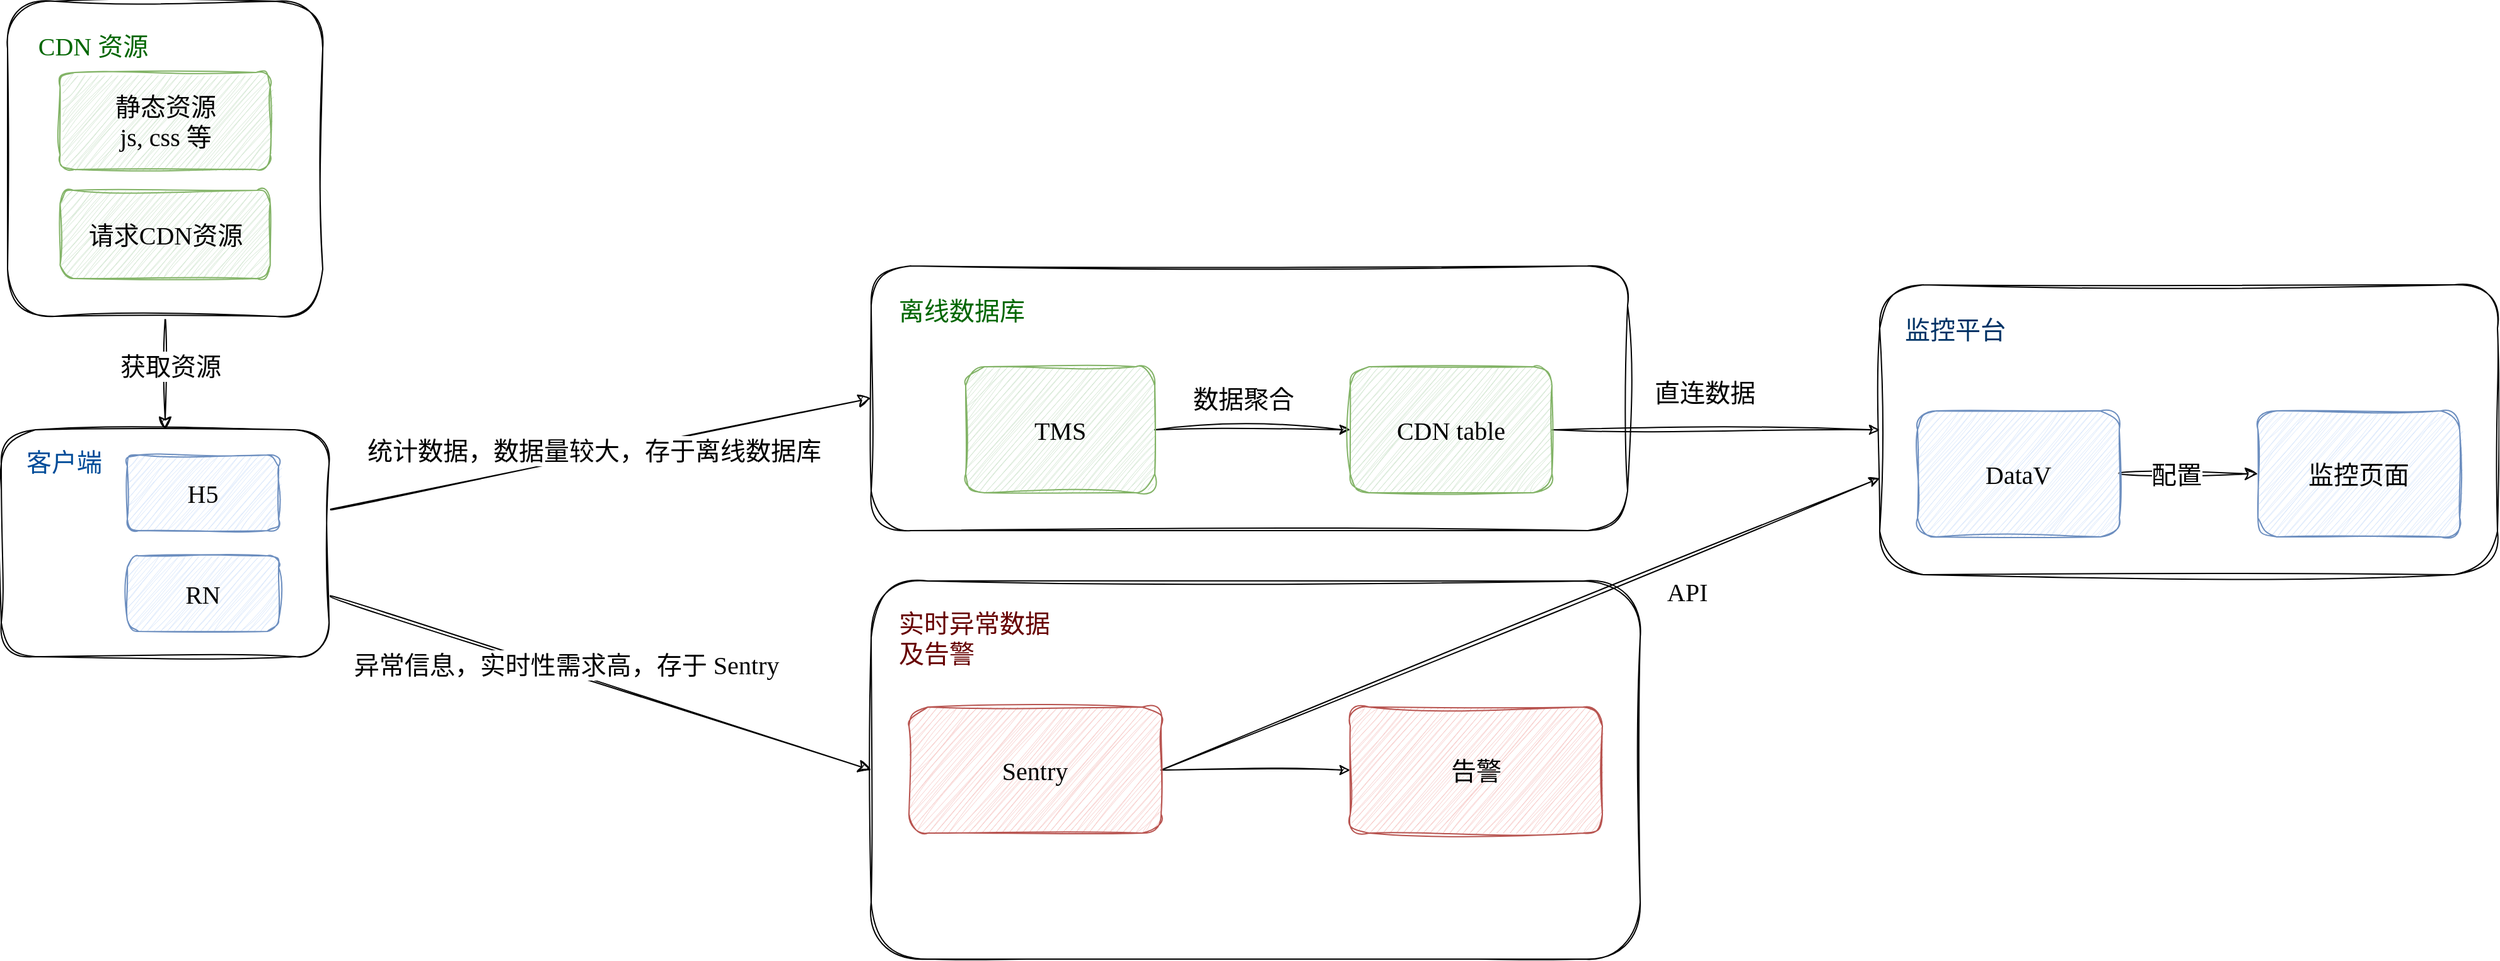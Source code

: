 <mxfile version="21.0.2" type="github">
  <diagram name="第 1 页" id="mGDf0H0guzBJvkDngGa7">
    <mxGraphModel dx="2293" dy="1100" grid="1" gridSize="10" guides="1" tooltips="1" connect="1" arrows="1" fold="1" page="0" pageScale="1" pageWidth="827" pageHeight="1169" background="#ffffff" math="0" shadow="0">
      <root>
        <object label="" id="0">
          <mxCell />
        </object>
        <mxCell id="1" parent="0" />
        <mxCell id="-BesYFr7pBX7MO36q5rS-11" value="" style="rounded=1;whiteSpace=wrap;html=1;sketch=1;hachureGap=4;jiggle=2;curveFitting=1;fontFamily=手札体-简;fontSize=20;" vertex="1" parent="1">
          <mxGeometry x="470" y="670" width="610" height="300" as="geometry" />
        </mxCell>
        <mxCell id="5uPQ4tD7ypeLquIKcewm-52" value="" style="rounded=1;whiteSpace=wrap;html=1;sketch=1;hachureGap=4;jiggle=2;curveFitting=1;fontFamily=手札体-简;fontSize=20;" parent="1" vertex="1">
          <mxGeometry x="1270" y="435" width="490" height="230" as="geometry" />
        </mxCell>
        <mxCell id="5uPQ4tD7ypeLquIKcewm-44" value="" style="rounded=1;whiteSpace=wrap;html=1;sketch=1;hachureGap=4;jiggle=2;curveFitting=1;fontFamily=手札体-简;fontSize=20;" parent="1" vertex="1">
          <mxGeometry x="470" y="420" width="600" height="210" as="geometry" />
        </mxCell>
        <mxCell id="5uPQ4tD7ypeLquIKcewm-35" value="" style="edgeStyle=none;curved=1;rounded=0;sketch=1;hachureGap=4;jiggle=2;curveFitting=1;orthogonalLoop=1;jettySize=auto;html=1;fontFamily=手札体-简;fontSize=16;startSize=8;endSize=8;entryX=0;entryY=0.5;entryDx=0;entryDy=0;" parent="1" source="5uPQ4tD7ypeLquIKcewm-30" target="5uPQ4tD7ypeLquIKcewm-44" edge="1">
          <mxGeometry relative="1" as="geometry" />
        </mxCell>
        <mxCell id="5uPQ4tD7ypeLquIKcewm-40" value="统计数据，数据量较大，存于离线数据库" style="edgeLabel;html=1;align=center;verticalAlign=middle;resizable=0;points=[];fontSize=20;fontFamily=手札体-简;" parent="5uPQ4tD7ypeLquIKcewm-35" vertex="1" connectable="0">
          <mxGeometry x="0.047" relative="1" as="geometry">
            <mxPoint x="-16" y="-1" as="offset" />
          </mxGeometry>
        </mxCell>
        <mxCell id="5uPQ4tD7ypeLquIKcewm-38" value="" style="edgeStyle=none;curved=1;rounded=0;sketch=1;hachureGap=4;jiggle=2;curveFitting=1;orthogonalLoop=1;jettySize=auto;html=1;fontFamily=手札体-简;fontSize=16;startSize=8;endSize=8;entryX=0;entryY=0.5;entryDx=0;entryDy=0;" parent="1" source="5uPQ4tD7ypeLquIKcewm-30" target="-BesYFr7pBX7MO36q5rS-11" edge="1">
          <mxGeometry relative="1" as="geometry" />
        </mxCell>
        <mxCell id="5uPQ4tD7ypeLquIKcewm-41" value="异常信息，实时性需求高，存于 Sentry" style="edgeLabel;html=1;align=center;verticalAlign=middle;resizable=0;points=[];fontSize=20;fontFamily=手札体-简;" parent="5uPQ4tD7ypeLquIKcewm-38" vertex="1" connectable="0">
          <mxGeometry x="-0.187" y="2" relative="1" as="geometry">
            <mxPoint x="12" as="offset" />
          </mxGeometry>
        </mxCell>
        <mxCell id="5uPQ4tD7ypeLquIKcewm-30" value="" style="rounded=1;whiteSpace=wrap;html=1;sketch=1;hachureGap=4;jiggle=2;curveFitting=1;fontFamily=手札体-简;fontSize=20;" parent="1" vertex="1">
          <mxGeometry x="-219.99" y="550" width="260" height="180" as="geometry" />
        </mxCell>
        <mxCell id="5uPQ4tD7ypeLquIKcewm-33" style="edgeStyle=none;curved=1;rounded=0;sketch=1;hachureGap=4;jiggle=2;curveFitting=1;orthogonalLoop=1;jettySize=auto;html=1;exitX=0.5;exitY=1;exitDx=0;exitDy=0;entryX=0.5;entryY=0;entryDx=0;entryDy=0;fontFamily=手札体-简;fontSize=16;startSize=8;endSize=8;" parent="1" source="5uPQ4tD7ypeLquIKcewm-16" target="5uPQ4tD7ypeLquIKcewm-30" edge="1">
          <mxGeometry relative="1" as="geometry" />
        </mxCell>
        <mxCell id="5uPQ4tD7ypeLquIKcewm-39" value="获取资源" style="edgeLabel;html=1;align=center;verticalAlign=middle;resizable=0;points=[];fontSize=20;fontFamily=手札体-简;" parent="5uPQ4tD7ypeLquIKcewm-33" vertex="1" connectable="0">
          <mxGeometry x="-0.133" y="4" relative="1" as="geometry">
            <mxPoint as="offset" />
          </mxGeometry>
        </mxCell>
        <mxCell id="5uPQ4tD7ypeLquIKcewm-16" value="" style="rounded=1;whiteSpace=wrap;html=1;sketch=1;hachureGap=4;jiggle=2;curveFitting=1;fontFamily=手札体-简;fontSize=20;" parent="1" vertex="1">
          <mxGeometry x="-215" y="210" width="250" height="250" as="geometry" />
        </mxCell>
        <mxCell id="5uPQ4tD7ypeLquIKcewm-7" value="H5" style="rounded=1;whiteSpace=wrap;html=1;sketch=1;hachureGap=4;jiggle=2;curveFitting=1;fontFamily=手札体-简;fontSize=20;fillColor=#dae8fc;strokeColor=#6c8ebf;" parent="1" vertex="1">
          <mxGeometry x="-120" y="570" width="120" height="60" as="geometry" />
        </mxCell>
        <mxCell id="5uPQ4tD7ypeLquIKcewm-12" value="RN" style="rounded=1;whiteSpace=wrap;html=1;sketch=1;hachureGap=4;jiggle=2;curveFitting=1;fontFamily=手札体-简;fontSize=20;fillColor=#dae8fc;strokeColor=#6c8ebf;" parent="1" vertex="1">
          <mxGeometry x="-120" y="650" width="120" height="60" as="geometry" />
        </mxCell>
        <mxCell id="5uPQ4tD7ypeLquIKcewm-10" value="请求CDN资源" style="rounded=1;whiteSpace=wrap;html=1;sketch=1;hachureGap=4;jiggle=2;curveFitting=1;fontFamily=手札体-简;fontSize=20;fillColor=#d5e8d4;strokeColor=#82b366;" parent="1" vertex="1">
          <mxGeometry x="-173.33" y="360" width="166.67" height="70" as="geometry" />
        </mxCell>
        <mxCell id="5uPQ4tD7ypeLquIKcewm-8" value="静态资源&lt;br&gt;js, css 等" style="rounded=1;whiteSpace=wrap;html=1;sketch=1;hachureGap=4;jiggle=2;curveFitting=1;fontFamily=手札体-简;fontSize=20;fillColor=#d5e8d4;strokeColor=#82b366;" parent="1" vertex="1">
          <mxGeometry x="-173.33" y="266.54" width="166.67" height="76.92" as="geometry" />
        </mxCell>
        <mxCell id="5uPQ4tD7ypeLquIKcewm-29" value="&lt;font color=&quot;#006600&quot;&gt;CDN 资源&lt;/font&gt;" style="text;html=1;strokeColor=none;fillColor=none;align=center;verticalAlign=middle;whiteSpace=wrap;rounded=0;fontSize=20;fontFamily=手札体-简;" parent="1" vertex="1">
          <mxGeometry x="-196.66" y="230" width="100" height="30" as="geometry" />
        </mxCell>
        <mxCell id="5uPQ4tD7ypeLquIKcewm-31" value="&lt;font&gt;客户端&lt;/font&gt;" style="text;html=1;strokeColor=none;fillColor=none;align=center;verticalAlign=middle;whiteSpace=wrap;rounded=0;fontSize=20;fontFamily=手札体-简;fontColor=#004C99;" parent="1" vertex="1">
          <mxGeometry x="-220" y="560" width="100" height="30" as="geometry" />
        </mxCell>
        <mxCell id="-BesYFr7pBX7MO36q5rS-5" value="" style="edgeStyle=orthogonalEdgeStyle;rounded=0;sketch=1;hachureGap=4;jiggle=2;curveFitting=1;orthogonalLoop=1;jettySize=auto;html=1;exitX=1;exitY=0.5;exitDx=0;exitDy=0;entryX=0;entryY=0.5;entryDx=0;entryDy=0;fontFamily=手札体-简;fontSize=16;" edge="1" parent="1" source="5uPQ4tD7ypeLquIKcewm-34" target="-BesYFr7pBX7MO36q5rS-4">
          <mxGeometry relative="1" as="geometry" />
        </mxCell>
        <mxCell id="-BesYFr7pBX7MO36q5rS-8" value="数据聚合" style="edgeLabel;html=1;align=center;verticalAlign=middle;resizable=0;points=[];fontSize=20;fontFamily=手札体-简;" vertex="1" connectable="0" parent="-BesYFr7pBX7MO36q5rS-5">
          <mxGeometry x="-0.1" y="2" relative="1" as="geometry">
            <mxPoint y="-23" as="offset" />
          </mxGeometry>
        </mxCell>
        <mxCell id="5uPQ4tD7ypeLquIKcewm-34" value="TMS" style="whiteSpace=wrap;html=1;fontSize=20;fontFamily=手札体-简;rounded=1;sketch=1;hachureGap=4;jiggle=2;curveFitting=1;fillColor=#d5e8d4;strokeColor=#82b366;" parent="1" vertex="1">
          <mxGeometry x="545" y="500" width="150" height="100" as="geometry" />
        </mxCell>
        <mxCell id="5uPQ4tD7ypeLquIKcewm-56" style="rounded=0;sketch=1;hachureGap=4;jiggle=2;curveFitting=1;orthogonalLoop=1;jettySize=auto;html=1;exitX=1;exitY=0.5;exitDx=0;exitDy=0;fontFamily=手札体-简;fontSize=16;entryX=0;entryY=0.667;entryDx=0;entryDy=0;entryPerimeter=0;" parent="1" source="5uPQ4tD7ypeLquIKcewm-37" target="5uPQ4tD7ypeLquIKcewm-52" edge="1">
          <mxGeometry relative="1" as="geometry">
            <mxPoint x="1070" y="670" as="targetPoint" />
          </mxGeometry>
        </mxCell>
        <mxCell id="-BesYFr7pBX7MO36q5rS-15" value="API" style="edgeLabel;html=1;align=center;verticalAlign=middle;resizable=0;points=[];fontSize=20;fontFamily=手札体-简;" vertex="1" connectable="0" parent="5uPQ4tD7ypeLquIKcewm-56">
          <mxGeometry x="0.464" y="1" relative="1" as="geometry">
            <mxPoint y="28" as="offset" />
          </mxGeometry>
        </mxCell>
        <mxCell id="-BesYFr7pBX7MO36q5rS-13" value="" style="rounded=0;sketch=1;hachureGap=4;jiggle=2;curveFitting=1;orthogonalLoop=1;jettySize=auto;html=1;fontFamily=手札体-简;fontSize=16;" edge="1" parent="1" source="5uPQ4tD7ypeLquIKcewm-37" target="-BesYFr7pBX7MO36q5rS-12">
          <mxGeometry relative="1" as="geometry" />
        </mxCell>
        <mxCell id="5uPQ4tD7ypeLquIKcewm-37" value="Sentry" style="whiteSpace=wrap;html=1;fontSize=20;fontFamily=手札体-简;rounded=1;sketch=1;hachureGap=4;jiggle=2;curveFitting=1;fillColor=#f8cecc;strokeColor=#b85450;" parent="1" vertex="1">
          <mxGeometry x="500" y="770" width="200" height="100" as="geometry" />
        </mxCell>
        <mxCell id="5uPQ4tD7ypeLquIKcewm-45" value="&lt;font&gt;实时异常数据及告警&lt;/font&gt;" style="text;html=1;strokeColor=none;fillColor=none;align=left;verticalAlign=middle;whiteSpace=wrap;rounded=0;fontSize=20;fontFamily=手札体-简;fontColor=#660000;" parent="1" vertex="1">
          <mxGeometry x="490" y="700" width="140" height="30" as="geometry" />
        </mxCell>
        <mxCell id="5uPQ4tD7ypeLquIKcewm-51" value="" style="edgeStyle=none;curved=1;rounded=0;sketch=1;hachureGap=4;jiggle=2;curveFitting=1;orthogonalLoop=1;jettySize=auto;html=1;fontFamily=手札体-简;fontSize=16;startSize=8;endSize=8;" parent="1" source="5uPQ4tD7ypeLquIKcewm-48" target="5uPQ4tD7ypeLquIKcewm-50" edge="1">
          <mxGeometry relative="1" as="geometry" />
        </mxCell>
        <mxCell id="5uPQ4tD7ypeLquIKcewm-55" value="配置" style="edgeLabel;html=1;align=center;verticalAlign=middle;resizable=0;points=[];fontSize=20;fontFamily=手札体-简;" parent="5uPQ4tD7ypeLquIKcewm-51" vertex="1" connectable="0">
          <mxGeometry x="-0.187" relative="1" as="geometry">
            <mxPoint as="offset" />
          </mxGeometry>
        </mxCell>
        <mxCell id="5uPQ4tD7ypeLquIKcewm-48" value="DataV" style="whiteSpace=wrap;html=1;fontSize=20;fontFamily=手札体-简;rounded=1;sketch=1;hachureGap=4;jiggle=2;curveFitting=1;fillColor=#dae8fc;strokeColor=#6c8ebf;" parent="1" vertex="1">
          <mxGeometry x="1300" y="535" width="160" height="100" as="geometry" />
        </mxCell>
        <mxCell id="5uPQ4tD7ypeLquIKcewm-50" value="监控页面" style="whiteSpace=wrap;html=1;fontSize=20;fontFamily=手札体-简;rounded=1;sketch=1;hachureGap=4;jiggle=2;curveFitting=1;fillColor=#dae8fc;strokeColor=#6c8ebf;" parent="1" vertex="1">
          <mxGeometry x="1570" y="535" width="160" height="100" as="geometry" />
        </mxCell>
        <mxCell id="5uPQ4tD7ypeLquIKcewm-53" value="&lt;font&gt;监控平台&lt;/font&gt;" style="text;html=1;strokeColor=none;fillColor=none;align=center;verticalAlign=middle;whiteSpace=wrap;rounded=0;fontSize=20;fontFamily=手札体-简;fontColor=#003366;" parent="1" vertex="1">
          <mxGeometry x="1280" y="455" width="100" height="30" as="geometry" />
        </mxCell>
        <mxCell id="-BesYFr7pBX7MO36q5rS-9" style="rounded=0;sketch=1;hachureGap=4;jiggle=2;curveFitting=1;orthogonalLoop=1;jettySize=auto;html=1;exitX=1;exitY=0.5;exitDx=0;exitDy=0;entryX=0;entryY=0.5;entryDx=0;entryDy=0;fontFamily=手札体-简;fontSize=16;" edge="1" parent="1" source="-BesYFr7pBX7MO36q5rS-4" target="5uPQ4tD7ypeLquIKcewm-52">
          <mxGeometry relative="1" as="geometry" />
        </mxCell>
        <mxCell id="-BesYFr7pBX7MO36q5rS-14" value="直连数据" style="edgeLabel;html=1;align=center;verticalAlign=middle;resizable=0;points=[];fontSize=20;fontFamily=手札体-简;" vertex="1" connectable="0" parent="-BesYFr7pBX7MO36q5rS-9">
          <mxGeometry x="-0.072" y="5" relative="1" as="geometry">
            <mxPoint y="-25" as="offset" />
          </mxGeometry>
        </mxCell>
        <mxCell id="-BesYFr7pBX7MO36q5rS-4" value="CDN table" style="whiteSpace=wrap;html=1;fontSize=20;fontFamily=手札体-简;rounded=1;sketch=1;hachureGap=4;jiggle=2;curveFitting=1;fillColor=#d5e8d4;strokeColor=#82b366;" vertex="1" parent="1">
          <mxGeometry x="850" y="500" width="160" height="100" as="geometry" />
        </mxCell>
        <mxCell id="-BesYFr7pBX7MO36q5rS-10" value="&lt;font color=&quot;#006600&quot;&gt;离线数据库&lt;/font&gt;" style="text;html=1;strokeColor=none;fillColor=none;align=left;verticalAlign=middle;whiteSpace=wrap;rounded=0;fontSize=20;fontFamily=手札体-简;" vertex="1" parent="1">
          <mxGeometry x="490" y="440" width="150" height="30" as="geometry" />
        </mxCell>
        <mxCell id="-BesYFr7pBX7MO36q5rS-12" value="告警" style="whiteSpace=wrap;html=1;fontSize=20;fontFamily=手札体-简;rounded=1;sketch=1;hachureGap=4;jiggle=2;curveFitting=1;fillColor=#f8cecc;strokeColor=#b85450;" vertex="1" parent="1">
          <mxGeometry x="850" y="770" width="200" height="100" as="geometry" />
        </mxCell>
      </root>
    </mxGraphModel>
  </diagram>
</mxfile>

